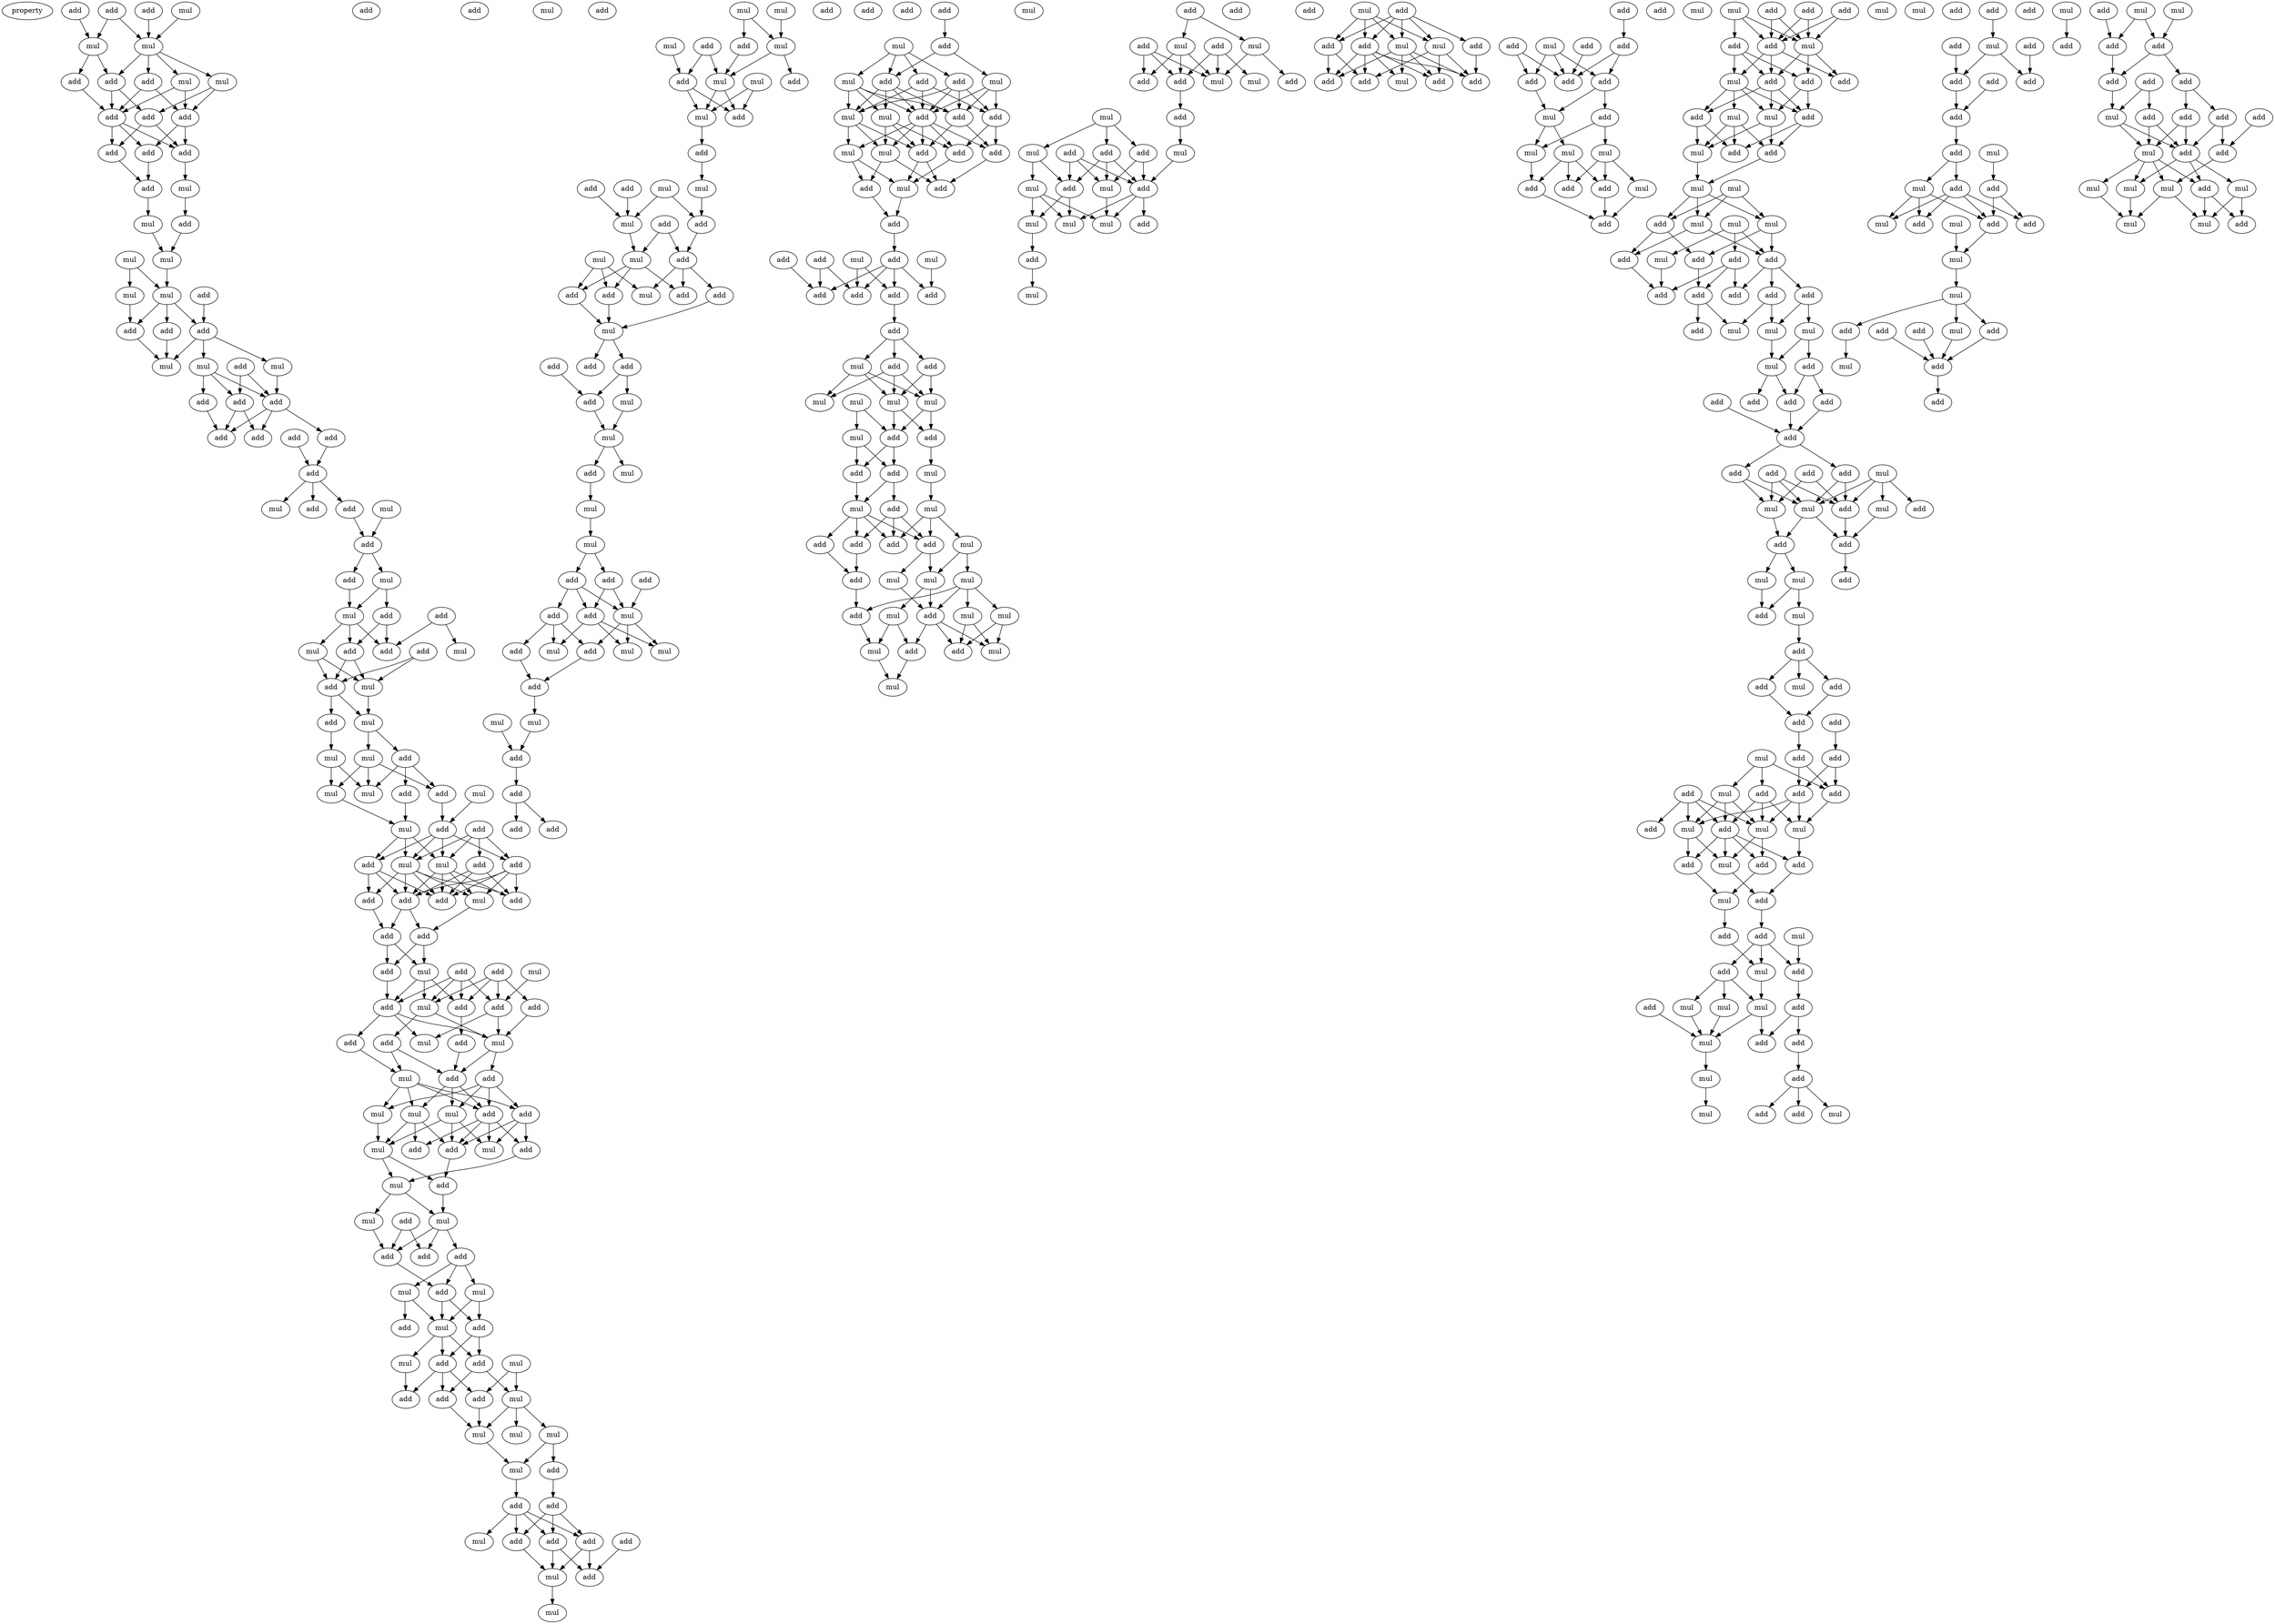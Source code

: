 digraph {
    node [fontcolor=black]
    property [mul=2,lf=1.3]
    0 [ label = add ];
    1 [ label = add ];
    2 [ label = add ];
    3 [ label = mul ];
    4 [ label = add ];
    5 [ label = mul ];
    6 [ label = mul ];
    7 [ label = mul ];
    8 [ label = add ];
    9 [ label = mul ];
    10 [ label = add ];
    11 [ label = add ];
    12 [ label = add ];
    13 [ label = add ];
    14 [ label = add ];
    15 [ label = add ];
    16 [ label = add ];
    17 [ label = add ];
    18 [ label = mul ];
    19 [ label = add ];
    20 [ label = mul ];
    21 [ label = add ];
    22 [ label = mul ];
    23 [ label = mul ];
    24 [ label = add ];
    25 [ label = mul ];
    26 [ label = mul ];
    27 [ label = add ];
    28 [ label = add ];
    29 [ label = add ];
    30 [ label = add ];
    31 [ label = mul ];
    32 [ label = mul ];
    33 [ label = mul ];
    34 [ label = add ];
    35 [ label = add ];
    36 [ label = add ];
    37 [ label = add ];
    38 [ label = add ];
    39 [ label = add ];
    40 [ label = add ];
    41 [ label = add ];
    42 [ label = mul ];
    43 [ label = add ];
    44 [ label = add ];
    45 [ label = mul ];
    46 [ label = add ];
    47 [ label = add ];
    48 [ label = mul ];
    49 [ label = mul ];
    50 [ label = add ];
    51 [ label = add ];
    52 [ label = mul ];
    53 [ label = add ];
    54 [ label = mul ];
    55 [ label = add ];
    56 [ label = add ];
    57 [ label = add ];
    58 [ label = mul ];
    59 [ label = mul ];
    60 [ label = add ];
    61 [ label = mul ];
    62 [ label = add ];
    63 [ label = add ];
    64 [ label = mul ];
    65 [ label = mul ];
    66 [ label = add ];
    67 [ label = add ];
    68 [ label = mul ];
    69 [ label = mul ];
    70 [ label = mul ];
    71 [ label = mul ];
    72 [ label = add ];
    73 [ label = add ];
    74 [ label = add ];
    75 [ label = add ];
    76 [ label = mul ];
    77 [ label = mul ];
    78 [ label = add ];
    79 [ label = mul ];
    80 [ label = add ];
    81 [ label = add ];
    82 [ label = add ];
    83 [ label = add ];
    84 [ label = add ];
    85 [ label = add ];
    86 [ label = add ];
    87 [ label = mul ];
    88 [ label = add ];
    89 [ label = mul ];
    90 [ label = add ];
    91 [ label = add ];
    92 [ label = add ];
    93 [ label = add ];
    94 [ label = mul ];
    95 [ label = add ];
    96 [ label = add ];
    97 [ label = add ];
    98 [ label = mul ];
    99 [ label = mul ];
    100 [ label = add ];
    101 [ label = add ];
    102 [ label = add ];
    103 [ label = mul ];
    104 [ label = mul ];
    105 [ label = add ];
    106 [ label = add ];
    107 [ label = mul ];
    108 [ label = mul ];
    109 [ label = mul ];
    110 [ label = add ];
    111 [ label = add ];
    112 [ label = mul ];
    113 [ label = add ];
    114 [ label = add ];
    115 [ label = mul ];
    116 [ label = mul ];
    117 [ label = add ];
    118 [ label = mul ];
    119 [ label = add ];
    120 [ label = add ];
    121 [ label = add ];
    122 [ label = mul ];
    123 [ label = add ];
    124 [ label = mul ];
    125 [ label = add ];
    126 [ label = add ];
    127 [ label = mul ];
    128 [ label = add ];
    129 [ label = mul ];
    130 [ label = mul ];
    131 [ label = add ];
    132 [ label = add ];
    133 [ label = mul ];
    134 [ label = add ];
    135 [ label = add ];
    136 [ label = mul ];
    137 [ label = mul ];
    138 [ label = mul ];
    139 [ label = add ];
    140 [ label = mul ];
    141 [ label = add ];
    142 [ label = add ];
    143 [ label = add ];
    144 [ label = add ];
    145 [ label = add ];
    146 [ label = add ];
    147 [ label = mul ];
    148 [ label = add ];
    149 [ label = mul ];
    150 [ label = add ];
    151 [ label = mul ];
    152 [ label = mul ];
    153 [ label = mul ];
    154 [ label = add ];
    155 [ label = mul ];
    156 [ label = mul ];
    157 [ label = add ];
    158 [ label = add ];
    159 [ label = mul ];
    160 [ label = mul ];
    161 [ label = add ];
    162 [ label = mul ];
    163 [ label = add ];
    164 [ label = add ];
    165 [ label = add ];
    166 [ label = mul ];
    167 [ label = add ];
    168 [ label = mul ];
    169 [ label = add ];
    170 [ label = add ];
    171 [ label = add ];
    172 [ label = mul ];
    173 [ label = mul ];
    174 [ label = mul ];
    175 [ label = add ];
    176 [ label = add ];
    177 [ label = add ];
    178 [ label = add ];
    179 [ label = mul ];
    180 [ label = add ];
    181 [ label = mul ];
    182 [ label = add ];
    183 [ label = add ];
    184 [ label = add ];
    185 [ label = add ];
    186 [ label = add ];
    187 [ label = mul ];
    188 [ label = mul ];
    189 [ label = add ];
    190 [ label = mul ];
    191 [ label = mul ];
    192 [ label = mul ];
    193 [ label = add ];
    194 [ label = add ];
    195 [ label = add ];
    196 [ label = add ];
    197 [ label = mul ];
    198 [ label = add ];
    199 [ label = mul ];
    200 [ label = mul ];
    201 [ label = mul ];
    202 [ label = add ];
    203 [ label = add ];
    204 [ label = add ];
    205 [ label = mul ];
    206 [ label = mul ];
    207 [ label = add ];
    208 [ label = add ];
    209 [ label = add ];
    210 [ label = add ];
    211 [ label = add ];
    212 [ label = add ];
    213 [ label = mul ];
    214 [ label = add ];
    215 [ label = add ];
    216 [ label = add ];
    217 [ label = add ];
    218 [ label = mul ];
    219 [ label = mul ];
    220 [ label = add ];
    221 [ label = mul ];
    222 [ label = mul ];
    223 [ label = add ];
    224 [ label = add ];
    225 [ label = mul ];
    226 [ label = add ];
    227 [ label = add ];
    228 [ label = add ];
    229 [ label = mul ];
    230 [ label = add ];
    231 [ label = add ];
    232 [ label = mul ];
    233 [ label = add ];
    234 [ label = add ];
    235 [ label = mul ];
    236 [ label = mul ];
    237 [ label = add ];
    238 [ label = add ];
    239 [ label = add ];
    240 [ label = add ];
    241 [ label = add ];
    242 [ label = add ];
    243 [ label = add ];
    244 [ label = add ];
    245 [ label = mul ];
    246 [ label = add ];
    247 [ label = mul ];
    248 [ label = mul ];
    249 [ label = mul ];
    250 [ label = mul ];
    251 [ label = add ];
    252 [ label = mul ];
    253 [ label = add ];
    254 [ label = add ];
    255 [ label = add ];
    256 [ label = mul ];
    257 [ label = mul ];
    258 [ label = mul ];
    259 [ label = add ];
    260 [ label = add ];
    261 [ label = add ];
    262 [ label = add ];
    263 [ label = add ];
    264 [ label = mul ];
    265 [ label = mul ];
    266 [ label = mul ];
    267 [ label = mul ];
    268 [ label = add ];
    269 [ label = add ];
    270 [ label = add ];
    271 [ label = mul ];
    272 [ label = mul ];
    273 [ label = mul ];
    274 [ label = add ];
    275 [ label = mul ];
    276 [ label = add ];
    277 [ label = mul ];
    278 [ label = mul ];
    279 [ label = mul ];
    280 [ label = add ];
    281 [ label = add ];
    282 [ label = add ];
    283 [ label = mul ];
    284 [ label = mul ];
    285 [ label = add ];
    286 [ label = add ];
    287 [ label = mul ];
    288 [ label = mul ];
    289 [ label = add ];
    290 [ label = add ];
    291 [ label = mul ];
    292 [ label = add ];
    293 [ label = add ];
    294 [ label = add ];
    295 [ label = mul ];
    296 [ label = mul ];
    297 [ label = mul ];
    298 [ label = mul ];
    299 [ label = add ];
    300 [ label = add ];
    301 [ label = mul ];
    302 [ label = mul ];
    303 [ label = mul ];
    304 [ label = add ];
    305 [ label = add ];
    306 [ label = add ];
    307 [ label = mul ];
    308 [ label = add ];
    309 [ label = add ];
    310 [ label = mul ];
    311 [ label = add ];
    312 [ label = mul ];
    313 [ label = add ];
    314 [ label = add ];
    315 [ label = mul ];
    316 [ label = add ];
    317 [ label = add ];
    318 [ label = mul ];
    319 [ label = add ];
    320 [ label = add ];
    321 [ label = add ];
    322 [ label = add ];
    323 [ label = add ];
    324 [ label = mul ];
    325 [ label = add ];
    326 [ label = add ];
    327 [ label = add ];
    328 [ label = add ];
    329 [ label = add ];
    330 [ label = mul ];
    331 [ label = add ];
    332 [ label = mul ];
    333 [ label = mul ];
    334 [ label = mul ];
    335 [ label = add ];
    336 [ label = mul ];
    337 [ label = mul ];
    338 [ label = add ];
    339 [ label = add ];
    340 [ label = add ];
    341 [ label = mul ];
    342 [ label = add ];
    343 [ label = add ];
    344 [ label = add ];
    345 [ label = add ];
    346 [ label = add ];
    347 [ label = mul ];
    348 [ label = add ];
    349 [ label = add ];
    350 [ label = add ];
    351 [ label = mul ];
    352 [ label = mul ];
    353 [ label = mul ];
    354 [ label = add ];
    355 [ label = add ];
    356 [ label = add ];
    357 [ label = mul ];
    358 [ label = add ];
    359 [ label = mul ];
    360 [ label = mul ];
    361 [ label = add ];
    362 [ label = mul ];
    363 [ label = mul ];
    364 [ label = mul ];
    365 [ label = mul ];
    366 [ label = add ];
    367 [ label = add ];
    368 [ label = add ];
    369 [ label = add ];
    370 [ label = add ];
    371 [ label = add ];
    372 [ label = add ];
    373 [ label = add ];
    374 [ label = add ];
    375 [ label = add ];
    376 [ label = mul ];
    377 [ label = mul ];
    378 [ label = mul ];
    379 [ label = mul ];
    380 [ label = add ];
    381 [ label = add ];
    382 [ label = add ];
    383 [ label = add ];
    384 [ label = mul ];
    385 [ label = add ];
    386 [ label = add ];
    387 [ label = mul ];
    388 [ label = add ];
    389 [ label = add ];
    390 [ label = add ];
    391 [ label = add ];
    392 [ label = add ];
    393 [ label = add ];
    394 [ label = mul ];
    395 [ label = mul ];
    396 [ label = mul ];
    397 [ label = add ];
    398 [ label = add ];
    399 [ label = mul ];
    400 [ label = add ];
    401 [ label = mul ];
    402 [ label = add ];
    403 [ label = mul ];
    404 [ label = add ];
    405 [ label = add ];
    406 [ label = mul ];
    407 [ label = add ];
    408 [ label = mul ];
    409 [ label = add ];
    410 [ label = add ];
    411 [ label = add ];
    412 [ label = add ];
    413 [ label = mul ];
    414 [ label = add ];
    415 [ label = mul ];
    416 [ label = add ];
    417 [ label = add ];
    418 [ label = add ];
    419 [ label = mul ];
    420 [ label = add ];
    421 [ label = mul ];
    422 [ label = add ];
    423 [ label = mul ];
    424 [ label = mul ];
    425 [ label = add ];
    426 [ label = add ];
    427 [ label = add ];
    428 [ label = add ];
    429 [ label = mul ];
    430 [ label = add ];
    431 [ label = mul ];
    432 [ label = add ];
    433 [ label = mul ];
    434 [ label = add ];
    435 [ label = add ];
    436 [ label = mul ];
    437 [ label = mul ];
    438 [ label = add ];
    439 [ label = mul ];
    440 [ label = add ];
    441 [ label = mul ];
    442 [ label = add ];
    443 [ label = add ];
    444 [ label = add ];
    445 [ label = mul ];
    446 [ label = add ];
    447 [ label = add ];
    448 [ label = mul ];
    449 [ label = add ];
    450 [ label = mul ];
    451 [ label = add ];
    452 [ label = add ];
    453 [ label = add ];
    454 [ label = mul ];
    455 [ label = add ];
    456 [ label = add ];
    457 [ label = add ];
    458 [ label = add ];
    459 [ label = add ];
    460 [ label = add ];
    461 [ label = mul ];
    462 [ label = add ];
    463 [ label = add ];
    464 [ label = mul ];
    465 [ label = add ];
    466 [ label = mul ];
    467 [ label = add ];
    468 [ label = add ];
    469 [ label = mul ];
    470 [ label = mul ];
    471 [ label = mul ];
    472 [ label = add ];
    473 [ label = mul ];
    474 [ label = add ];
    475 [ label = mul ];
    476 [ label = add ];
    477 [ label = add ];
    478 [ label = add ];
    479 [ label = mul ];
    480 [ label = add ];
    481 [ label = mul ];
    482 [ label = mul ];
    483 [ label = add ];
    484 [ label = add ];
    485 [ label = add ];
    486 [ label = add ];
    487 [ label = add ];
    488 [ label = add ];
    489 [ label = add ];
    490 [ label = add ];
    491 [ label = mul ];
    492 [ label = add ];
    493 [ label = add ];
    494 [ label = add ];
    495 [ label = add ];
    496 [ label = mul ];
    497 [ label = add ];
    498 [ label = mul ];
    499 [ label = add ];
    500 [ label = mul ];
    501 [ label = mul ];
    502 [ label = mul ];
    503 [ label = mul ];
    504 [ label = mul ];
    505 [ label = add ];
    0 -> 6 [ name = 0 ];
    1 -> 5 [ name = 1 ];
    3 -> 5 [ name = 2 ];
    4 -> 5 [ name = 3 ];
    4 -> 6 [ name = 4 ];
    5 -> 7 [ name = 5 ];
    5 -> 9 [ name = 6 ];
    5 -> 10 [ name = 7 ];
    5 -> 11 [ name = 8 ];
    6 -> 8 [ name = 9 ];
    6 -> 10 [ name = 10 ];
    7 -> 12 [ name = 11 ];
    7 -> 13 [ name = 12 ];
    8 -> 13 [ name = 13 ];
    9 -> 12 [ name = 14 ];
    9 -> 14 [ name = 15 ];
    10 -> 13 [ name = 16 ];
    10 -> 14 [ name = 17 ];
    11 -> 12 [ name = 18 ];
    11 -> 13 [ name = 19 ];
    12 -> 15 [ name = 20 ];
    12 -> 17 [ name = 21 ];
    13 -> 15 [ name = 22 ];
    13 -> 16 [ name = 23 ];
    13 -> 17 [ name = 24 ];
    14 -> 16 [ name = 25 ];
    14 -> 17 [ name = 26 ];
    15 -> 19 [ name = 27 ];
    16 -> 19 [ name = 28 ];
    17 -> 18 [ name = 29 ];
    18 -> 21 [ name = 30 ];
    19 -> 20 [ name = 31 ];
    20 -> 23 [ name = 32 ];
    21 -> 23 [ name = 33 ];
    22 -> 25 [ name = 34 ];
    22 -> 26 [ name = 35 ];
    23 -> 25 [ name = 36 ];
    24 -> 29 [ name = 37 ];
    25 -> 27 [ name = 38 ];
    25 -> 28 [ name = 39 ];
    25 -> 29 [ name = 40 ];
    26 -> 28 [ name = 41 ];
    27 -> 31 [ name = 42 ];
    28 -> 31 [ name = 43 ];
    29 -> 31 [ name = 44 ];
    29 -> 32 [ name = 45 ];
    29 -> 33 [ name = 46 ];
    30 -> 35 [ name = 47 ];
    30 -> 36 [ name = 48 ];
    32 -> 34 [ name = 49 ];
    32 -> 35 [ name = 50 ];
    32 -> 36 [ name = 51 ];
    33 -> 36 [ name = 52 ];
    34 -> 39 [ name = 53 ];
    35 -> 38 [ name = 54 ];
    35 -> 39 [ name = 55 ];
    36 -> 38 [ name = 56 ];
    36 -> 39 [ name = 57 ];
    36 -> 40 [ name = 58 ];
    37 -> 41 [ name = 59 ];
    40 -> 41 [ name = 60 ];
    41 -> 42 [ name = 61 ];
    41 -> 43 [ name = 62 ];
    41 -> 44 [ name = 63 ];
    44 -> 46 [ name = 64 ];
    45 -> 46 [ name = 65 ];
    46 -> 49 [ name = 66 ];
    46 -> 50 [ name = 67 ];
    49 -> 51 [ name = 68 ];
    49 -> 52 [ name = 69 ];
    50 -> 52 [ name = 70 ];
    51 -> 55 [ name = 71 ];
    51 -> 57 [ name = 72 ];
    52 -> 54 [ name = 73 ];
    52 -> 55 [ name = 74 ];
    52 -> 57 [ name = 75 ];
    53 -> 55 [ name = 76 ];
    53 -> 58 [ name = 77 ];
    54 -> 59 [ name = 78 ];
    54 -> 60 [ name = 79 ];
    56 -> 59 [ name = 80 ];
    56 -> 60 [ name = 81 ];
    57 -> 59 [ name = 82 ];
    57 -> 60 [ name = 83 ];
    59 -> 61 [ name = 84 ];
    60 -> 61 [ name = 85 ];
    60 -> 62 [ name = 86 ];
    61 -> 63 [ name = 87 ];
    61 -> 64 [ name = 88 ];
    62 -> 65 [ name = 89 ];
    63 -> 66 [ name = 90 ];
    63 -> 67 [ name = 91 ];
    63 -> 70 [ name = 92 ];
    64 -> 66 [ name = 93 ];
    64 -> 69 [ name = 94 ];
    64 -> 70 [ name = 95 ];
    65 -> 69 [ name = 96 ];
    65 -> 70 [ name = 97 ];
    66 -> 73 [ name = 98 ];
    67 -> 71 [ name = 99 ];
    68 -> 73 [ name = 100 ];
    69 -> 71 [ name = 101 ];
    71 -> 75 [ name = 102 ];
    71 -> 76 [ name = 103 ];
    71 -> 77 [ name = 104 ];
    72 -> 74 [ name = 105 ];
    72 -> 76 [ name = 106 ];
    72 -> 77 [ name = 107 ];
    72 -> 78 [ name = 108 ];
    73 -> 75 [ name = 109 ];
    73 -> 76 [ name = 110 ];
    73 -> 77 [ name = 111 ];
    73 -> 78 [ name = 112 ];
    74 -> 80 [ name = 113 ];
    74 -> 82 [ name = 114 ];
    74 -> 83 [ name = 115 ];
    75 -> 80 [ name = 116 ];
    75 -> 81 [ name = 117 ];
    75 -> 83 [ name = 118 ];
    76 -> 79 [ name = 119 ];
    76 -> 80 [ name = 120 ];
    76 -> 81 [ name = 121 ];
    76 -> 82 [ name = 122 ];
    76 -> 83 [ name = 123 ];
    77 -> 79 [ name = 124 ];
    77 -> 80 [ name = 125 ];
    77 -> 82 [ name = 126 ];
    77 -> 83 [ name = 127 ];
    78 -> 79 [ name = 128 ];
    78 -> 80 [ name = 129 ];
    78 -> 82 [ name = 130 ];
    78 -> 83 [ name = 131 ];
    79 -> 85 [ name = 132 ];
    80 -> 84 [ name = 133 ];
    80 -> 85 [ name = 134 ];
    81 -> 84 [ name = 135 ];
    84 -> 86 [ name = 136 ];
    84 -> 87 [ name = 137 ];
    85 -> 86 [ name = 138 ];
    85 -> 87 [ name = 139 ];
    86 -> 93 [ name = 140 ];
    87 -> 91 [ name = 141 ];
    87 -> 93 [ name = 142 ];
    87 -> 94 [ name = 143 ];
    88 -> 91 [ name = 144 ];
    88 -> 92 [ name = 145 ];
    88 -> 94 [ name = 146 ];
    88 -> 95 [ name = 147 ];
    89 -> 92 [ name = 148 ];
    90 -> 91 [ name = 149 ];
    90 -> 92 [ name = 150 ];
    90 -> 93 [ name = 151 ];
    90 -> 94 [ name = 152 ];
    91 -> 97 [ name = 153 ];
    92 -> 98 [ name = 154 ];
    92 -> 99 [ name = 155 ];
    93 -> 96 [ name = 156 ];
    93 -> 98 [ name = 157 ];
    93 -> 99 [ name = 158 ];
    94 -> 98 [ name = 159 ];
    94 -> 100 [ name = 160 ];
    95 -> 98 [ name = 161 ];
    96 -> 103 [ name = 162 ];
    97 -> 101 [ name = 163 ];
    98 -> 101 [ name = 164 ];
    98 -> 102 [ name = 165 ];
    100 -> 101 [ name = 166 ];
    100 -> 103 [ name = 167 ];
    101 -> 104 [ name = 168 ];
    101 -> 105 [ name = 169 ];
    101 -> 108 [ name = 170 ];
    102 -> 104 [ name = 171 ];
    102 -> 105 [ name = 172 ];
    102 -> 106 [ name = 173 ];
    102 -> 107 [ name = 174 ];
    103 -> 105 [ name = 175 ];
    103 -> 106 [ name = 176 ];
    103 -> 107 [ name = 177 ];
    103 -> 108 [ name = 178 ];
    104 -> 109 [ name = 179 ];
    104 -> 112 [ name = 180 ];
    104 -> 113 [ name = 181 ];
    105 -> 110 [ name = 182 ];
    105 -> 111 [ name = 183 ];
    105 -> 112 [ name = 184 ];
    105 -> 113 [ name = 185 ];
    106 -> 110 [ name = 186 ];
    106 -> 112 [ name = 187 ];
    106 -> 113 [ name = 188 ];
    107 -> 109 [ name = 189 ];
    108 -> 109 [ name = 190 ];
    108 -> 111 [ name = 191 ];
    108 -> 113 [ name = 192 ];
    109 -> 114 [ name = 193 ];
    109 -> 115 [ name = 194 ];
    110 -> 115 [ name = 195 ];
    113 -> 114 [ name = 196 ];
    114 -> 116 [ name = 197 ];
    115 -> 116 [ name = 198 ];
    115 -> 118 [ name = 199 ];
    116 -> 119 [ name = 200 ];
    116 -> 120 [ name = 201 ];
    116 -> 121 [ name = 202 ];
    117 -> 120 [ name = 203 ];
    117 -> 121 [ name = 204 ];
    118 -> 120 [ name = 205 ];
    119 -> 122 [ name = 206 ];
    119 -> 123 [ name = 207 ];
    119 -> 124 [ name = 208 ];
    120 -> 123 [ name = 209 ];
    122 -> 125 [ name = 210 ];
    122 -> 127 [ name = 211 ];
    123 -> 126 [ name = 212 ];
    123 -> 127 [ name = 213 ];
    124 -> 126 [ name = 214 ];
    124 -> 127 [ name = 215 ];
    126 -> 128 [ name = 216 ];
    126 -> 131 [ name = 217 ];
    127 -> 128 [ name = 218 ];
    127 -> 129 [ name = 219 ];
    127 -> 131 [ name = 220 ];
    128 -> 132 [ name = 221 ];
    128 -> 134 [ name = 222 ];
    128 -> 135 [ name = 223 ];
    129 -> 132 [ name = 224 ];
    130 -> 133 [ name = 225 ];
    130 -> 135 [ name = 226 ];
    131 -> 133 [ name = 227 ];
    131 -> 134 [ name = 228 ];
    133 -> 136 [ name = 229 ];
    133 -> 137 [ name = 230 ];
    133 -> 138 [ name = 231 ];
    134 -> 136 [ name = 232 ];
    135 -> 136 [ name = 233 ];
    136 -> 140 [ name = 234 ];
    138 -> 140 [ name = 235 ];
    138 -> 141 [ name = 236 ];
    140 -> 143 [ name = 237 ];
    141 -> 142 [ name = 238 ];
    142 -> 144 [ name = 239 ];
    142 -> 145 [ name = 240 ];
    142 -> 148 [ name = 241 ];
    143 -> 144 [ name = 242 ];
    143 -> 145 [ name = 243 ];
    143 -> 147 [ name = 244 ];
    143 -> 148 [ name = 245 ];
    144 -> 149 [ name = 246 ];
    144 -> 150 [ name = 247 ];
    145 -> 149 [ name = 248 ];
    145 -> 150 [ name = 249 ];
    146 -> 150 [ name = 250 ];
    148 -> 149 [ name = 251 ];
    149 -> 151 [ name = 252 ];
    152 -> 154 [ name = 253 ];
    152 -> 156 [ name = 254 ];
    153 -> 156 [ name = 255 ];
    154 -> 159 [ name = 256 ];
    155 -> 158 [ name = 257 ];
    156 -> 159 [ name = 258 ];
    156 -> 161 [ name = 259 ];
    157 -> 158 [ name = 260 ];
    157 -> 159 [ name = 261 ];
    158 -> 162 [ name = 262 ];
    158 -> 163 [ name = 263 ];
    159 -> 162 [ name = 264 ];
    159 -> 163 [ name = 265 ];
    160 -> 162 [ name = 266 ];
    160 -> 163 [ name = 267 ];
    162 -> 164 [ name = 268 ];
    164 -> 166 [ name = 269 ];
    165 -> 172 [ name = 270 ];
    166 -> 171 [ name = 271 ];
    167 -> 172 [ name = 272 ];
    168 -> 171 [ name = 273 ];
    168 -> 172 [ name = 274 ];
    170 -> 174 [ name = 275 ];
    170 -> 175 [ name = 276 ];
    171 -> 175 [ name = 277 ];
    172 -> 174 [ name = 278 ];
    173 -> 176 [ name = 279 ];
    173 -> 179 [ name = 280 ];
    173 -> 180 [ name = 281 ];
    174 -> 176 [ name = 282 ];
    174 -> 178 [ name = 283 ];
    174 -> 180 [ name = 284 ];
    175 -> 177 [ name = 285 ];
    175 -> 178 [ name = 286 ];
    175 -> 179 [ name = 287 ];
    176 -> 181 [ name = 288 ];
    177 -> 181 [ name = 289 ];
    180 -> 181 [ name = 290 ];
    181 -> 182 [ name = 291 ];
    181 -> 184 [ name = 292 ];
    182 -> 185 [ name = 293 ];
    182 -> 187 [ name = 294 ];
    183 -> 185 [ name = 295 ];
    185 -> 188 [ name = 296 ];
    187 -> 188 [ name = 297 ];
    188 -> 189 [ name = 298 ];
    188 -> 190 [ name = 299 ];
    189 -> 191 [ name = 300 ];
    191 -> 192 [ name = 301 ];
    192 -> 193 [ name = 302 ];
    192 -> 195 [ name = 303 ];
    193 -> 196 [ name = 304 ];
    193 -> 197 [ name = 305 ];
    194 -> 197 [ name = 306 ];
    195 -> 196 [ name = 307 ];
    195 -> 197 [ name = 308 ];
    195 -> 198 [ name = 309 ];
    196 -> 199 [ name = 310 ];
    196 -> 200 [ name = 311 ];
    196 -> 201 [ name = 312 ];
    197 -> 199 [ name = 313 ];
    197 -> 201 [ name = 314 ];
    197 -> 202 [ name = 315 ];
    198 -> 200 [ name = 316 ];
    198 -> 202 [ name = 317 ];
    198 -> 203 [ name = 318 ];
    202 -> 204 [ name = 319 ];
    203 -> 204 [ name = 320 ];
    204 -> 206 [ name = 321 ];
    205 -> 207 [ name = 322 ];
    206 -> 207 [ name = 323 ];
    207 -> 209 [ name = 324 ];
    209 -> 210 [ name = 325 ];
    209 -> 211 [ name = 326 ];
    212 -> 214 [ name = 327 ];
    213 -> 215 [ name = 328 ];
    213 -> 216 [ name = 329 ];
    213 -> 217 [ name = 330 ];
    213 -> 219 [ name = 331 ];
    214 -> 216 [ name = 332 ];
    214 -> 218 [ name = 333 ];
    215 -> 220 [ name = 334 ];
    215 -> 221 [ name = 335 ];
    215 -> 223 [ name = 336 ];
    216 -> 220 [ name = 337 ];
    216 -> 221 [ name = 338 ];
    216 -> 222 [ name = 339 ];
    216 -> 224 [ name = 340 ];
    217 -> 220 [ name = 341 ];
    217 -> 221 [ name = 342 ];
    217 -> 223 [ name = 343 ];
    217 -> 224 [ name = 344 ];
    218 -> 220 [ name = 345 ];
    218 -> 223 [ name = 346 ];
    218 -> 224 [ name = 347 ];
    219 -> 220 [ name = 348 ];
    219 -> 221 [ name = 349 ];
    219 -> 222 [ name = 350 ];
    219 -> 224 [ name = 351 ];
    220 -> 225 [ name = 352 ];
    220 -> 226 [ name = 353 ];
    220 -> 227 [ name = 354 ];
    220 -> 228 [ name = 355 ];
    220 -> 229 [ name = 356 ];
    221 -> 225 [ name = 357 ];
    221 -> 227 [ name = 358 ];
    221 -> 229 [ name = 359 ];
    222 -> 225 [ name = 360 ];
    222 -> 227 [ name = 361 ];
    222 -> 228 [ name = 362 ];
    223 -> 226 [ name = 363 ];
    223 -> 228 [ name = 364 ];
    224 -> 226 [ name = 365 ];
    224 -> 227 [ name = 366 ];
    225 -> 230 [ name = 367 ];
    225 -> 231 [ name = 368 ];
    226 -> 230 [ name = 369 ];
    227 -> 230 [ name = 370 ];
    227 -> 232 [ name = 371 ];
    228 -> 232 [ name = 372 ];
    229 -> 231 [ name = 373 ];
    229 -> 232 [ name = 374 ];
    231 -> 233 [ name = 375 ];
    232 -> 233 [ name = 376 ];
    233 -> 234 [ name = 377 ];
    234 -> 239 [ name = 378 ];
    234 -> 240 [ name = 379 ];
    234 -> 241 [ name = 380 ];
    234 -> 242 [ name = 381 ];
    235 -> 240 [ name = 382 ];
    235 -> 241 [ name = 383 ];
    236 -> 242 [ name = 384 ];
    237 -> 239 [ name = 385 ];
    237 -> 241 [ name = 386 ];
    238 -> 239 [ name = 387 ];
    240 -> 243 [ name = 388 ];
    243 -> 244 [ name = 389 ];
    243 -> 245 [ name = 390 ];
    243 -> 246 [ name = 391 ];
    244 -> 248 [ name = 392 ];
    244 -> 249 [ name = 393 ];
    244 -> 250 [ name = 394 ];
    245 -> 248 [ name = 395 ];
    245 -> 249 [ name = 396 ];
    245 -> 250 [ name = 397 ];
    246 -> 249 [ name = 398 ];
    246 -> 250 [ name = 399 ];
    247 -> 251 [ name = 400 ];
    247 -> 252 [ name = 401 ];
    249 -> 251 [ name = 402 ];
    249 -> 253 [ name = 403 ];
    250 -> 251 [ name = 404 ];
    250 -> 253 [ name = 405 ];
    251 -> 254 [ name = 406 ];
    251 -> 255 [ name = 407 ];
    252 -> 254 [ name = 408 ];
    252 -> 255 [ name = 409 ];
    253 -> 256 [ name = 410 ];
    254 -> 257 [ name = 411 ];
    255 -> 257 [ name = 412 ];
    255 -> 259 [ name = 413 ];
    256 -> 258 [ name = 414 ];
    257 -> 260 [ name = 415 ];
    257 -> 261 [ name = 416 ];
    257 -> 262 [ name = 417 ];
    257 -> 263 [ name = 418 ];
    258 -> 260 [ name = 419 ];
    258 -> 261 [ name = 420 ];
    258 -> 264 [ name = 421 ];
    259 -> 260 [ name = 422 ];
    259 -> 261 [ name = 423 ];
    259 -> 262 [ name = 424 ];
    261 -> 265 [ name = 425 ];
    261 -> 267 [ name = 426 ];
    262 -> 268 [ name = 427 ];
    263 -> 268 [ name = 428 ];
    264 -> 266 [ name = 429 ];
    264 -> 267 [ name = 430 ];
    265 -> 270 [ name = 431 ];
    266 -> 269 [ name = 432 ];
    266 -> 270 [ name = 433 ];
    266 -> 272 [ name = 434 ];
    266 -> 273 [ name = 435 ];
    267 -> 270 [ name = 436 ];
    267 -> 271 [ name = 437 ];
    268 -> 269 [ name = 438 ];
    269 -> 277 [ name = 439 ];
    270 -> 274 [ name = 440 ];
    270 -> 275 [ name = 441 ];
    270 -> 276 [ name = 442 ];
    271 -> 276 [ name = 443 ];
    271 -> 277 [ name = 444 ];
    272 -> 274 [ name = 445 ];
    272 -> 275 [ name = 446 ];
    273 -> 274 [ name = 447 ];
    273 -> 275 [ name = 448 ];
    276 -> 278 [ name = 449 ];
    277 -> 278 [ name = 450 ];
    280 -> 283 [ name = 451 ];
    280 -> 284 [ name = 452 ];
    281 -> 286 [ name = 453 ];
    281 -> 287 [ name = 454 ];
    281 -> 288 [ name = 455 ];
    282 -> 285 [ name = 456 ];
    282 -> 286 [ name = 457 ];
    282 -> 287 [ name = 458 ];
    283 -> 287 [ name = 459 ];
    283 -> 289 [ name = 460 ];
    284 -> 285 [ name = 461 ];
    284 -> 286 [ name = 462 ];
    284 -> 287 [ name = 463 ];
    286 -> 290 [ name = 464 ];
    290 -> 295 [ name = 465 ];
    291 -> 293 [ name = 466 ];
    291 -> 294 [ name = 467 ];
    291 -> 296 [ name = 468 ];
    292 -> 298 [ name = 469 ];
    292 -> 299 [ name = 470 ];
    292 -> 300 [ name = 471 ];
    293 -> 298 [ name = 472 ];
    293 -> 299 [ name = 473 ];
    294 -> 298 [ name = 474 ];
    294 -> 299 [ name = 475 ];
    294 -> 300 [ name = 476 ];
    295 -> 299 [ name = 477 ];
    296 -> 297 [ name = 478 ];
    296 -> 300 [ name = 479 ];
    297 -> 301 [ name = 480 ];
    297 -> 302 [ name = 481 ];
    297 -> 303 [ name = 482 ];
    298 -> 302 [ name = 483 ];
    299 -> 302 [ name = 484 ];
    299 -> 303 [ name = 485 ];
    299 -> 304 [ name = 486 ];
    300 -> 301 [ name = 487 ];
    300 -> 303 [ name = 488 ];
    301 -> 305 [ name = 489 ];
    305 -> 307 [ name = 490 ];
    309 -> 311 [ name = 491 ];
    309 -> 312 [ name = 492 ];
    309 -> 313 [ name = 493 ];
    309 -> 314 [ name = 494 ];
    309 -> 315 [ name = 495 ];
    310 -> 311 [ name = 496 ];
    310 -> 312 [ name = 497 ];
    310 -> 313 [ name = 498 ];
    310 -> 315 [ name = 499 ];
    311 -> 316 [ name = 500 ];
    311 -> 317 [ name = 501 ];
    311 -> 318 [ name = 502 ];
    311 -> 319 [ name = 503 ];
    311 -> 320 [ name = 504 ];
    312 -> 317 [ name = 505 ];
    312 -> 319 [ name = 506 ];
    312 -> 320 [ name = 507 ];
    313 -> 316 [ name = 508 ];
    313 -> 317 [ name = 509 ];
    314 -> 320 [ name = 510 ];
    315 -> 316 [ name = 511 ];
    315 -> 318 [ name = 512 ];
    315 -> 319 [ name = 513 ];
    315 -> 320 [ name = 514 ];
    321 -> 326 [ name = 515 ];
    323 -> 329 [ name = 516 ];
    324 -> 327 [ name = 517 ];
    324 -> 328 [ name = 518 ];
    324 -> 329 [ name = 519 ];
    325 -> 327 [ name = 520 ];
    325 -> 329 [ name = 521 ];
    326 -> 328 [ name = 522 ];
    326 -> 329 [ name = 523 ];
    327 -> 330 [ name = 524 ];
    328 -> 330 [ name = 525 ];
    328 -> 331 [ name = 526 ];
    330 -> 332 [ name = 527 ];
    330 -> 334 [ name = 528 ];
    331 -> 333 [ name = 529 ];
    331 -> 334 [ name = 530 ];
    332 -> 335 [ name = 531 ];
    332 -> 338 [ name = 532 ];
    332 -> 339 [ name = 533 ];
    333 -> 336 [ name = 534 ];
    333 -> 338 [ name = 535 ];
    333 -> 339 [ name = 536 ];
    334 -> 335 [ name = 537 ];
    335 -> 340 [ name = 538 ];
    336 -> 340 [ name = 539 ];
    338 -> 340 [ name = 540 ];
    341 -> 345 [ name = 541 ];
    341 -> 346 [ name = 542 ];
    341 -> 347 [ name = 543 ];
    342 -> 346 [ name = 544 ];
    342 -> 347 [ name = 545 ];
    343 -> 346 [ name = 546 ];
    343 -> 347 [ name = 547 ];
    344 -> 346 [ name = 548 ];
    344 -> 347 [ name = 549 ];
    345 -> 348 [ name = 550 ];
    345 -> 350 [ name = 551 ];
    345 -> 351 [ name = 552 ];
    346 -> 348 [ name = 553 ];
    346 -> 349 [ name = 554 ];
    346 -> 351 [ name = 555 ];
    347 -> 348 [ name = 556 ];
    347 -> 349 [ name = 557 ];
    347 -> 350 [ name = 558 ];
    348 -> 353 [ name = 559 ];
    348 -> 354 [ name = 560 ];
    348 -> 355 [ name = 561 ];
    350 -> 353 [ name = 562 ];
    350 -> 355 [ name = 563 ];
    351 -> 352 [ name = 564 ];
    351 -> 353 [ name = 565 ];
    351 -> 354 [ name = 566 ];
    351 -> 355 [ name = 567 ];
    352 -> 356 [ name = 568 ];
    352 -> 357 [ name = 569 ];
    352 -> 358 [ name = 570 ];
    353 -> 356 [ name = 571 ];
    353 -> 357 [ name = 572 ];
    354 -> 357 [ name = 573 ];
    354 -> 358 [ name = 574 ];
    355 -> 356 [ name = 575 ];
    355 -> 358 [ name = 576 ];
    356 -> 359 [ name = 577 ];
    357 -> 359 [ name = 578 ];
    359 -> 361 [ name = 579 ];
    359 -> 363 [ name = 580 ];
    359 -> 364 [ name = 581 ];
    360 -> 361 [ name = 582 ];
    360 -> 363 [ name = 583 ];
    360 -> 364 [ name = 584 ];
    361 -> 366 [ name = 585 ];
    361 -> 369 [ name = 586 ];
    362 -> 365 [ name = 587 ];
    362 -> 367 [ name = 588 ];
    362 -> 368 [ name = 589 ];
    363 -> 366 [ name = 590 ];
    363 -> 367 [ name = 591 ];
    364 -> 367 [ name = 592 ];
    364 -> 369 [ name = 593 ];
    365 -> 371 [ name = 594 ];
    366 -> 374 [ name = 595 ];
    367 -> 370 [ name = 596 ];
    367 -> 372 [ name = 597 ];
    367 -> 373 [ name = 598 ];
    368 -> 371 [ name = 599 ];
    368 -> 372 [ name = 600 ];
    368 -> 374 [ name = 601 ];
    369 -> 371 [ name = 602 ];
    370 -> 376 [ name = 603 ];
    370 -> 377 [ name = 604 ];
    373 -> 377 [ name = 605 ];
    373 -> 378 [ name = 606 ];
    374 -> 375 [ name = 607 ];
    374 -> 376 [ name = 608 ];
    377 -> 379 [ name = 609 ];
    378 -> 379 [ name = 610 ];
    378 -> 380 [ name = 611 ];
    379 -> 381 [ name = 612 ];
    379 -> 385 [ name = 613 ];
    380 -> 383 [ name = 614 ];
    380 -> 385 [ name = 615 ];
    382 -> 386 [ name = 616 ];
    383 -> 386 [ name = 617 ];
    385 -> 386 [ name = 618 ];
    386 -> 389 [ name = 619 ];
    386 -> 390 [ name = 620 ];
    387 -> 392 [ name = 621 ];
    387 -> 393 [ name = 622 ];
    387 -> 394 [ name = 623 ];
    387 -> 395 [ name = 624 ];
    388 -> 392 [ name = 625 ];
    388 -> 396 [ name = 626 ];
    389 -> 394 [ name = 627 ];
    389 -> 396 [ name = 628 ];
    390 -> 392 [ name = 629 ];
    390 -> 394 [ name = 630 ];
    391 -> 392 [ name = 631 ];
    391 -> 394 [ name = 632 ];
    391 -> 396 [ name = 633 ];
    392 -> 397 [ name = 634 ];
    394 -> 397 [ name = 635 ];
    394 -> 398 [ name = 636 ];
    395 -> 397 [ name = 637 ];
    396 -> 398 [ name = 638 ];
    397 -> 400 [ name = 639 ];
    398 -> 399 [ name = 640 ];
    398 -> 401 [ name = 641 ];
    399 -> 402 [ name = 642 ];
    399 -> 403 [ name = 643 ];
    401 -> 402 [ name = 644 ];
    403 -> 404 [ name = 645 ];
    404 -> 405 [ name = 646 ];
    404 -> 406 [ name = 647 ];
    404 -> 407 [ name = 648 ];
    405 -> 409 [ name = 649 ];
    407 -> 409 [ name = 650 ];
    409 -> 412 [ name = 651 ];
    410 -> 411 [ name = 652 ];
    411 -> 416 [ name = 653 ];
    411 -> 418 [ name = 654 ];
    412 -> 416 [ name = 655 ];
    412 -> 418 [ name = 656 ];
    413 -> 415 [ name = 657 ];
    413 -> 416 [ name = 658 ];
    413 -> 417 [ name = 659 ];
    414 -> 419 [ name = 660 ];
    414 -> 420 [ name = 661 ];
    414 -> 422 [ name = 662 ];
    414 -> 423 [ name = 663 ];
    415 -> 419 [ name = 664 ];
    415 -> 420 [ name = 665 ];
    415 -> 423 [ name = 666 ];
    416 -> 421 [ name = 667 ];
    417 -> 419 [ name = 668 ];
    417 -> 420 [ name = 669 ];
    417 -> 421 [ name = 670 ];
    418 -> 419 [ name = 671 ];
    418 -> 421 [ name = 672 ];
    418 -> 423 [ name = 673 ];
    419 -> 424 [ name = 674 ];
    419 -> 425 [ name = 675 ];
    420 -> 424 [ name = 676 ];
    420 -> 425 [ name = 677 ];
    420 -> 426 [ name = 678 ];
    420 -> 427 [ name = 679 ];
    421 -> 427 [ name = 680 ];
    423 -> 424 [ name = 681 ];
    423 -> 426 [ name = 682 ];
    424 -> 428 [ name = 683 ];
    425 -> 429 [ name = 684 ];
    426 -> 429 [ name = 685 ];
    427 -> 428 [ name = 686 ];
    428 -> 430 [ name = 687 ];
    429 -> 432 [ name = 688 ];
    430 -> 433 [ name = 689 ];
    430 -> 434 [ name = 690 ];
    430 -> 435 [ name = 691 ];
    431 -> 434 [ name = 692 ];
    432 -> 433 [ name = 693 ];
    433 -> 436 [ name = 694 ];
    434 -> 438 [ name = 695 ];
    435 -> 436 [ name = 696 ];
    435 -> 437 [ name = 697 ];
    435 -> 439 [ name = 698 ];
    436 -> 441 [ name = 699 ];
    436 -> 443 [ name = 700 ];
    437 -> 441 [ name = 701 ];
    438 -> 442 [ name = 702 ];
    438 -> 443 [ name = 703 ];
    439 -> 441 [ name = 704 ];
    440 -> 441 [ name = 705 ];
    441 -> 445 [ name = 706 ];
    442 -> 444 [ name = 707 ];
    444 -> 446 [ name = 708 ];
    444 -> 447 [ name = 709 ];
    444 -> 448 [ name = 710 ];
    445 -> 450 [ name = 711 ];
    451 -> 454 [ name = 712 ];
    452 -> 457 [ name = 713 ];
    453 -> 456 [ name = 714 ];
    454 -> 456 [ name = 715 ];
    454 -> 457 [ name = 716 ];
    455 -> 458 [ name = 717 ];
    456 -> 458 [ name = 718 ];
    458 -> 460 [ name = 719 ];
    460 -> 462 [ name = 720 ];
    460 -> 464 [ name = 721 ];
    461 -> 463 [ name = 722 ];
    462 -> 465 [ name = 723 ];
    462 -> 467 [ name = 724 ];
    462 -> 468 [ name = 725 ];
    462 -> 469 [ name = 726 ];
    463 -> 467 [ name = 727 ];
    463 -> 468 [ name = 728 ];
    464 -> 465 [ name = 729 ];
    464 -> 467 [ name = 730 ];
    464 -> 469 [ name = 731 ];
    466 -> 471 [ name = 732 ];
    467 -> 471 [ name = 733 ];
    470 -> 472 [ name = 734 ];
    471 -> 473 [ name = 735 ];
    473 -> 475 [ name = 736 ];
    473 -> 477 [ name = 737 ];
    473 -> 478 [ name = 738 ];
    474 -> 480 [ name = 739 ];
    475 -> 480 [ name = 740 ];
    476 -> 480 [ name = 741 ];
    477 -> 479 [ name = 742 ];
    478 -> 480 [ name = 743 ];
    480 -> 483 [ name = 744 ];
    481 -> 485 [ name = 745 ];
    482 -> 485 [ name = 746 ];
    482 -> 486 [ name = 747 ];
    484 -> 486 [ name = 748 ];
    485 -> 487 [ name = 749 ];
    485 -> 489 [ name = 750 ];
    486 -> 489 [ name = 751 ];
    487 -> 492 [ name = 752 ];
    487 -> 493 [ name = 753 ];
    488 -> 490 [ name = 754 ];
    488 -> 491 [ name = 755 ];
    489 -> 491 [ name = 756 ];
    490 -> 496 [ name = 757 ];
    490 -> 497 [ name = 758 ];
    491 -> 496 [ name = 759 ];
    491 -> 497 [ name = 760 ];
    492 -> 496 [ name = 761 ];
    492 -> 497 [ name = 762 ];
    493 -> 495 [ name = 763 ];
    493 -> 497 [ name = 764 ];
    494 -> 495 [ name = 765 ];
    495 -> 501 [ name = 766 ];
    496 -> 498 [ name = 767 ];
    496 -> 499 [ name = 768 ];
    496 -> 501 [ name = 769 ];
    496 -> 502 [ name = 770 ];
    497 -> 499 [ name = 771 ];
    497 -> 500 [ name = 772 ];
    497 -> 502 [ name = 773 ];
    498 -> 504 [ name = 774 ];
    499 -> 503 [ name = 775 ];
    499 -> 505 [ name = 776 ];
    500 -> 503 [ name = 777 ];
    500 -> 505 [ name = 778 ];
    501 -> 503 [ name = 779 ];
    501 -> 504 [ name = 780 ];
    502 -> 504 [ name = 781 ];
}
